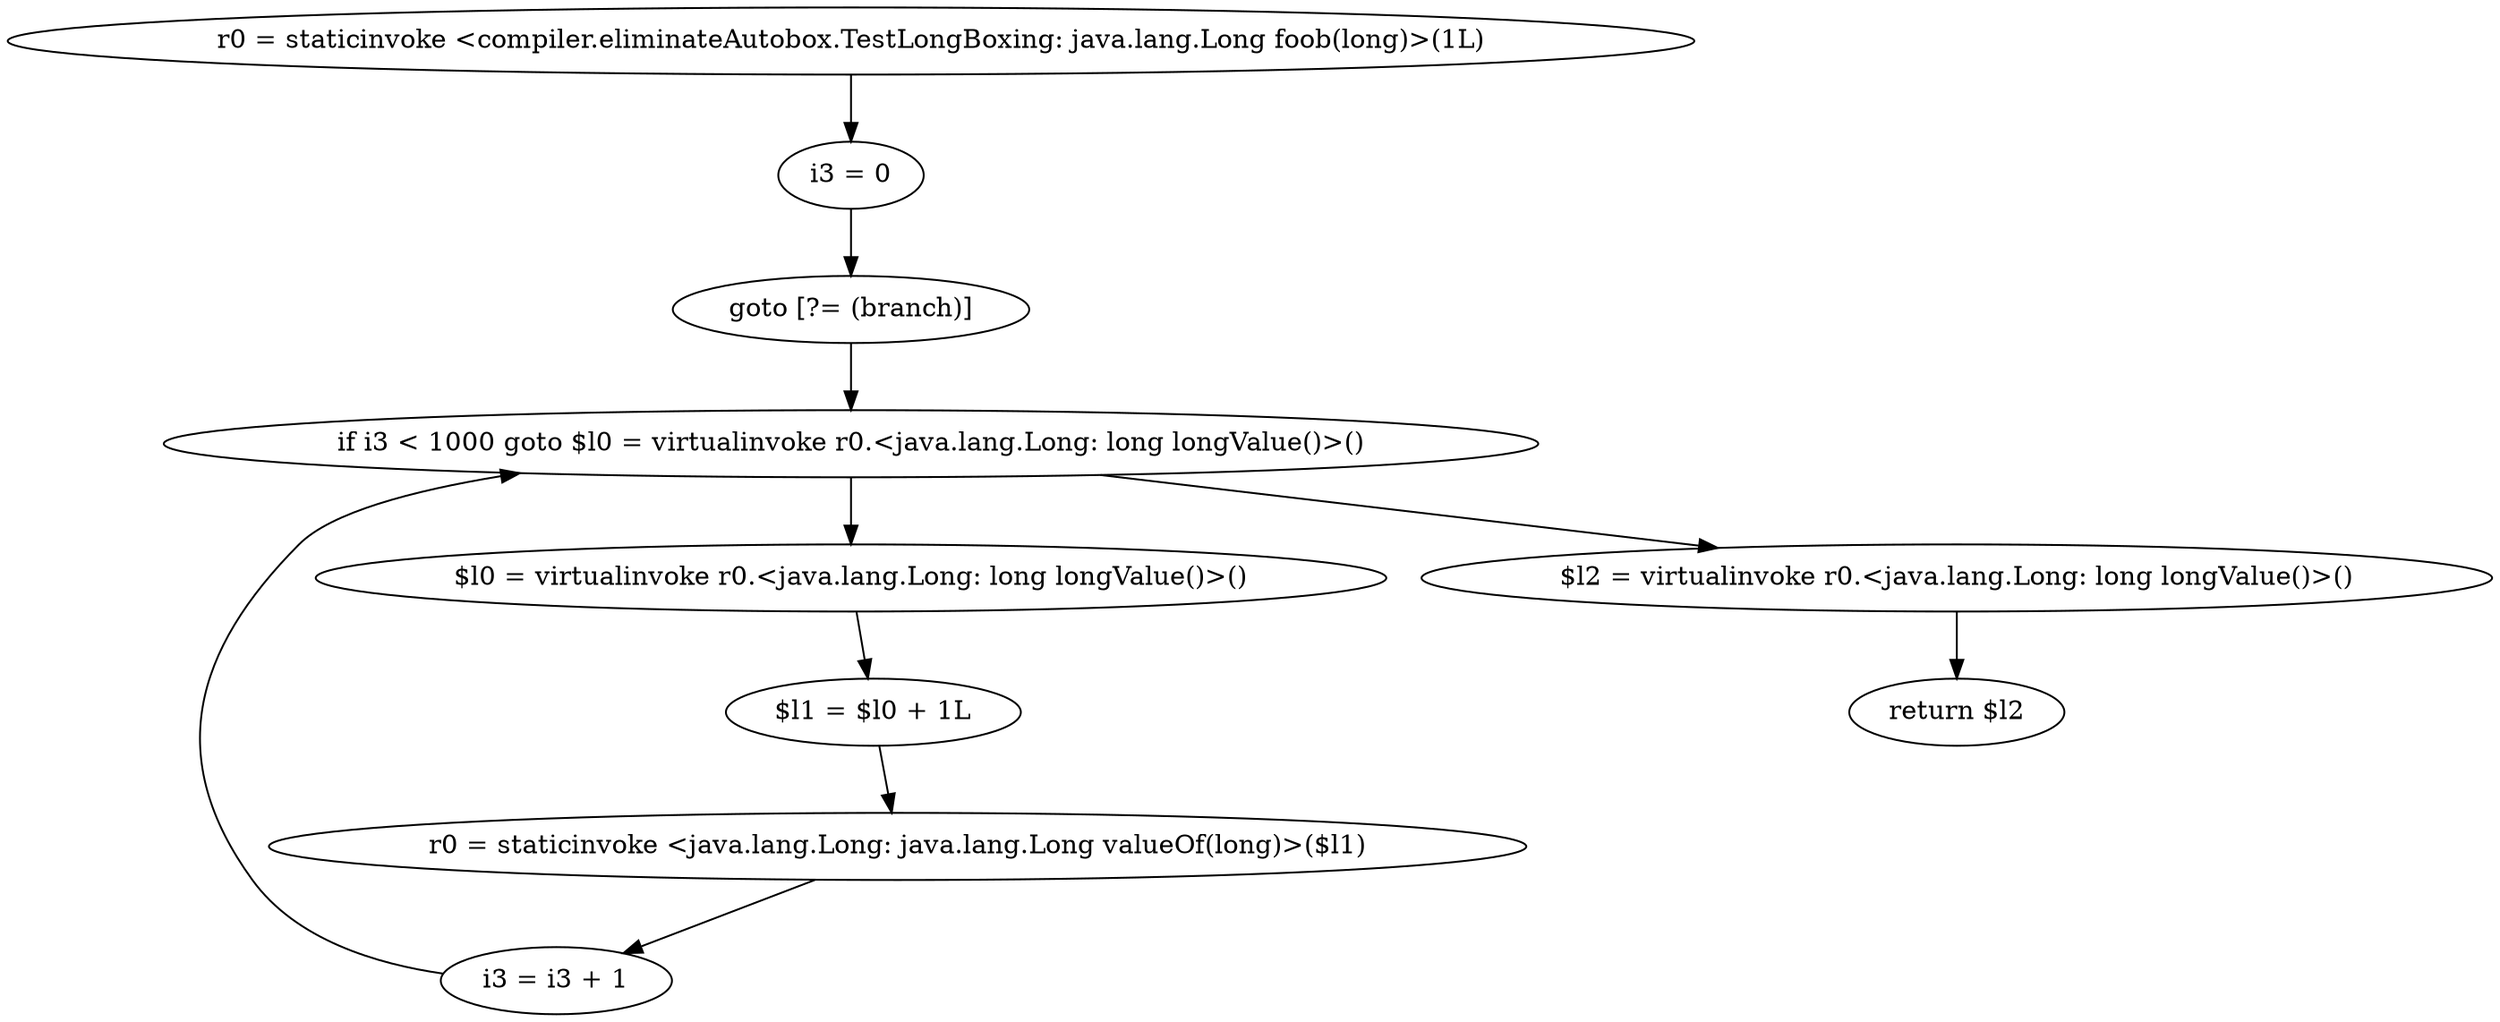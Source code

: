 digraph "unitGraph" {
    "r0 = staticinvoke <compiler.eliminateAutobox.TestLongBoxing: java.lang.Long foob(long)>(1L)"
    "i3 = 0"
    "goto [?= (branch)]"
    "$l0 = virtualinvoke r0.<java.lang.Long: long longValue()>()"
    "$l1 = $l0 + 1L"
    "r0 = staticinvoke <java.lang.Long: java.lang.Long valueOf(long)>($l1)"
    "i3 = i3 + 1"
    "if i3 < 1000 goto $l0 = virtualinvoke r0.<java.lang.Long: long longValue()>()"
    "$l2 = virtualinvoke r0.<java.lang.Long: long longValue()>()"
    "return $l2"
    "r0 = staticinvoke <compiler.eliminateAutobox.TestLongBoxing: java.lang.Long foob(long)>(1L)"->"i3 = 0";
    "i3 = 0"->"goto [?= (branch)]";
    "goto [?= (branch)]"->"if i3 < 1000 goto $l0 = virtualinvoke r0.<java.lang.Long: long longValue()>()";
    "$l0 = virtualinvoke r0.<java.lang.Long: long longValue()>()"->"$l1 = $l0 + 1L";
    "$l1 = $l0 + 1L"->"r0 = staticinvoke <java.lang.Long: java.lang.Long valueOf(long)>($l1)";
    "r0 = staticinvoke <java.lang.Long: java.lang.Long valueOf(long)>($l1)"->"i3 = i3 + 1";
    "i3 = i3 + 1"->"if i3 < 1000 goto $l0 = virtualinvoke r0.<java.lang.Long: long longValue()>()";
    "if i3 < 1000 goto $l0 = virtualinvoke r0.<java.lang.Long: long longValue()>()"->"$l2 = virtualinvoke r0.<java.lang.Long: long longValue()>()";
    "if i3 < 1000 goto $l0 = virtualinvoke r0.<java.lang.Long: long longValue()>()"->"$l0 = virtualinvoke r0.<java.lang.Long: long longValue()>()";
    "$l2 = virtualinvoke r0.<java.lang.Long: long longValue()>()"->"return $l2";
}
